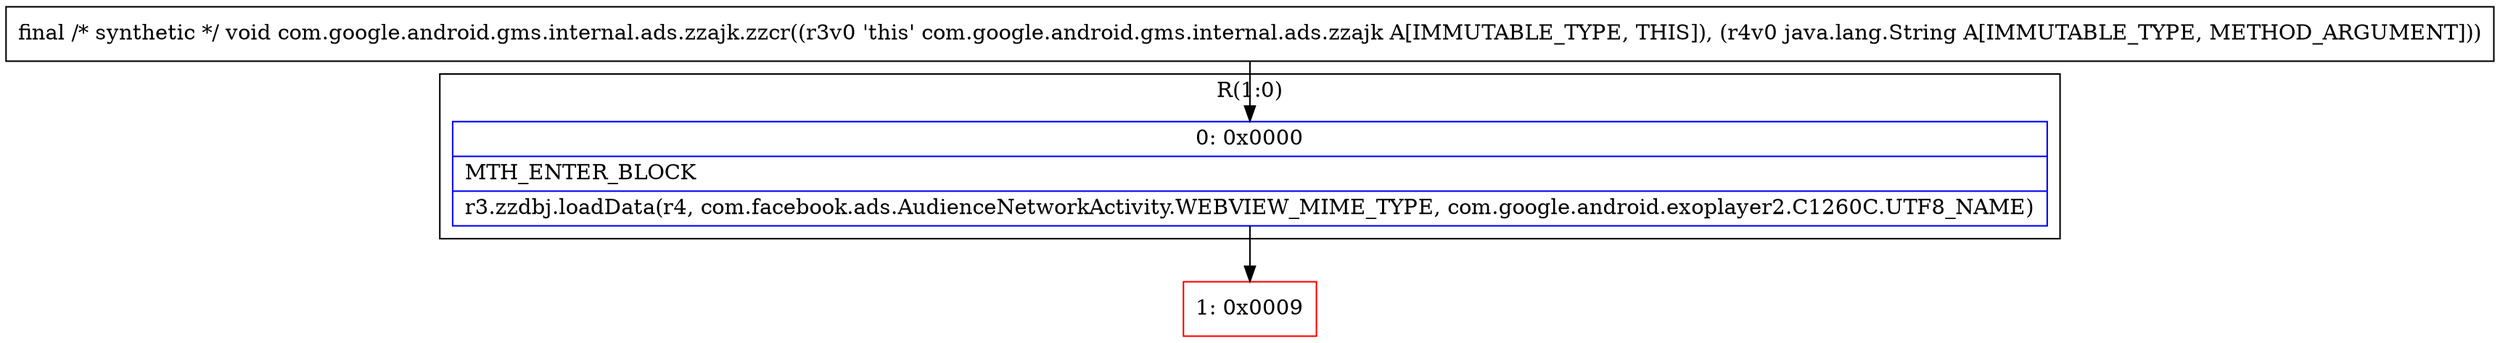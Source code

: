 digraph "CFG forcom.google.android.gms.internal.ads.zzajk.zzcr(Ljava\/lang\/String;)V" {
subgraph cluster_Region_670172762 {
label = "R(1:0)";
node [shape=record,color=blue];
Node_0 [shape=record,label="{0\:\ 0x0000|MTH_ENTER_BLOCK\l|r3.zzdbj.loadData(r4, com.facebook.ads.AudienceNetworkActivity.WEBVIEW_MIME_TYPE, com.google.android.exoplayer2.C1260C.UTF8_NAME)\l}"];
}
Node_1 [shape=record,color=red,label="{1\:\ 0x0009}"];
MethodNode[shape=record,label="{final \/* synthetic *\/ void com.google.android.gms.internal.ads.zzajk.zzcr((r3v0 'this' com.google.android.gms.internal.ads.zzajk A[IMMUTABLE_TYPE, THIS]), (r4v0 java.lang.String A[IMMUTABLE_TYPE, METHOD_ARGUMENT])) }"];
MethodNode -> Node_0;
Node_0 -> Node_1;
}


